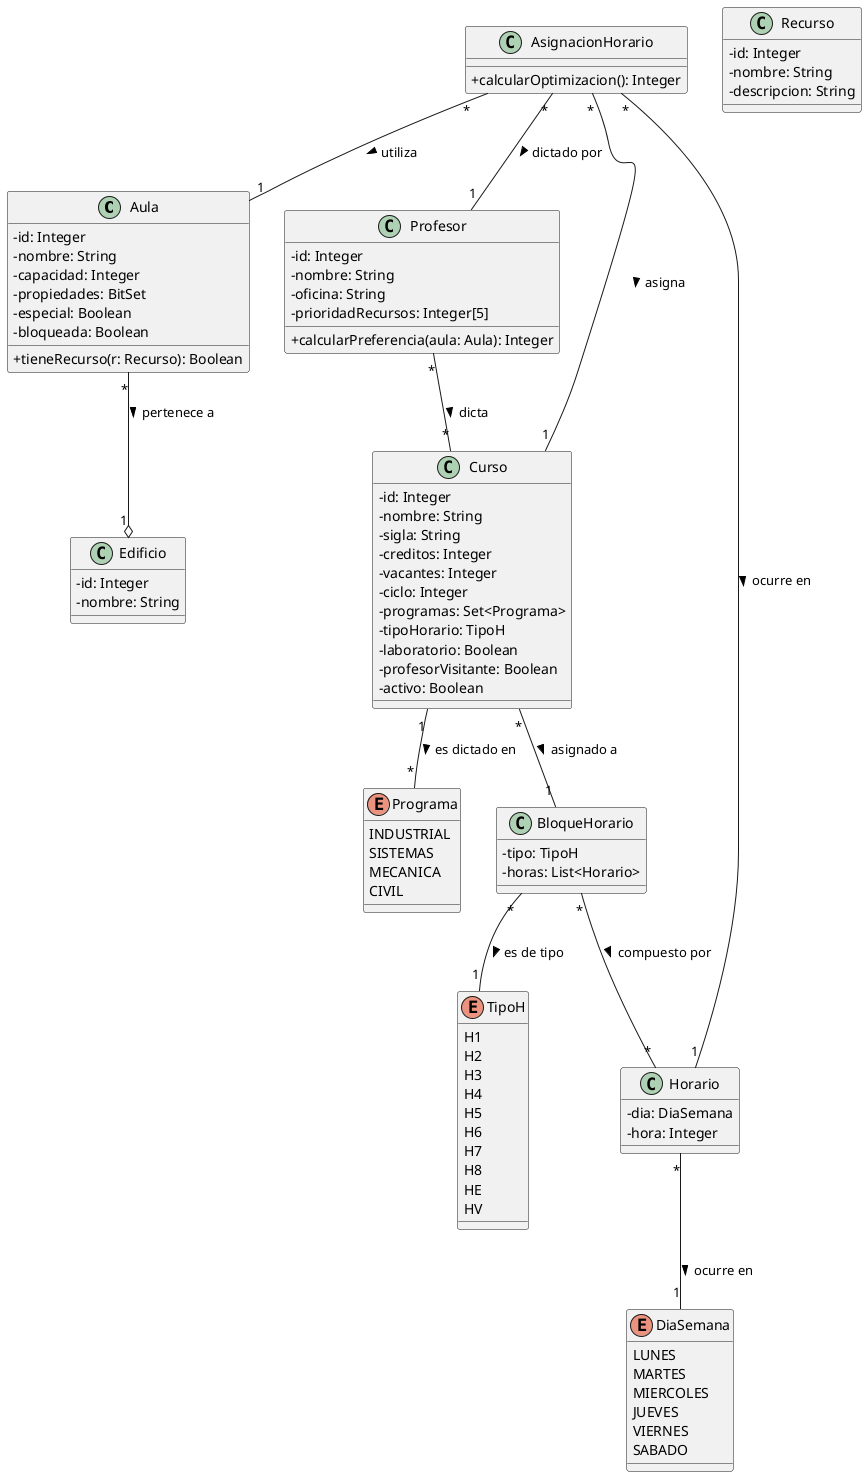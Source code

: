 @startuml
skinparam classAttributeIconSize 0

class Aula {
  -id: Integer
  -nombre: String
  -capacidad: Integer
  -propiedades: BitSet
  -especial: Boolean
  -bloqueada: Boolean
  +tieneRecurso(r: Recurso): Boolean
}

class Profesor {
  -id: Integer
  -nombre: String
  -oficina: String
  -prioridadRecursos: Integer[5]
  +calcularPreferencia(aula: Aula): Integer
}

class Curso {
  -id: Integer
  -nombre: String
  -sigla: String
  -creditos: Integer
  -vacantes: Integer
  -ciclo: Integer
  -programas: Set<Programa>
  -tipoHorario: TipoH
  -laboratorio: Boolean
  -profesorVisitante: Boolean
  -activo: Boolean
}

class Horario {
  -dia: DiaSemana
  -hora: Integer
}

class BloqueHorario {
  -tipo: TipoH
  -horas: List<Horario>
}

enum TipoH {
  H1
  H2
  H3
  H4
  H5
  H6
  H7
  H8
  HE
  HV
}

enum DiaSemana {
  LUNES
  MARTES
  MIERCOLES
  JUEVES
  VIERNES
  SABADO
}

enum Programa {
  INDUSTRIAL
  SISTEMAS
  MECANICA
  CIVIL
}

class AsignacionHorario {
  +calcularOptimizacion(): Integer
}

class Edificio {
  -id: Integer
  -nombre: String
}

class Recurso {
  -id: Integer
  -nombre: String
  -descripcion: String
}

Aula "*" --o "1" Edificio: pertenece a >
Curso "1" -- "*" Programa: es dictado en >
Curso "*" -- "1" BloqueHorario: asignado a >
BloqueHorario "*" -- "1" TipoH: es de tipo >
BloqueHorario "*" -- "*" Horario: compuesto por >
Horario "*" -- "1" DiaSemana: ocurre en >

AsignacionHorario "*" -- "1" Aula: utiliza >
AsignacionHorario "*" -- "1" Curso: asigna >
AsignacionHorario "*" -- "1" Profesor: dictado por >
AsignacionHorario "*" -- "1" Horario: ocurre en >

Profesor "*" -- "*" Curso: dicta >
@enduml